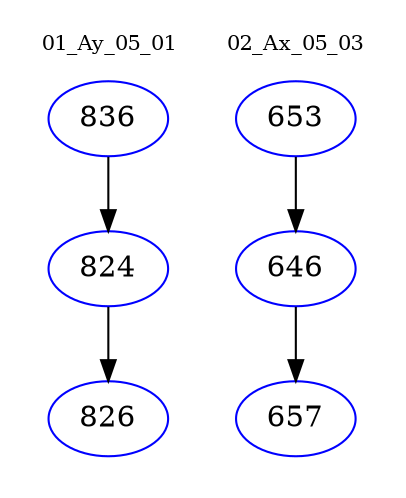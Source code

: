 digraph{
subgraph cluster_0 {
color = white
label = "01_Ay_05_01";
fontsize=10;
T0_836 [label="836", color="blue"]
T0_836 -> T0_824 [color="black"]
T0_824 [label="824", color="blue"]
T0_824 -> T0_826 [color="black"]
T0_826 [label="826", color="blue"]
}
subgraph cluster_1 {
color = white
label = "02_Ax_05_03";
fontsize=10;
T1_653 [label="653", color="blue"]
T1_653 -> T1_646 [color="black"]
T1_646 [label="646", color="blue"]
T1_646 -> T1_657 [color="black"]
T1_657 [label="657", color="blue"]
}
}
